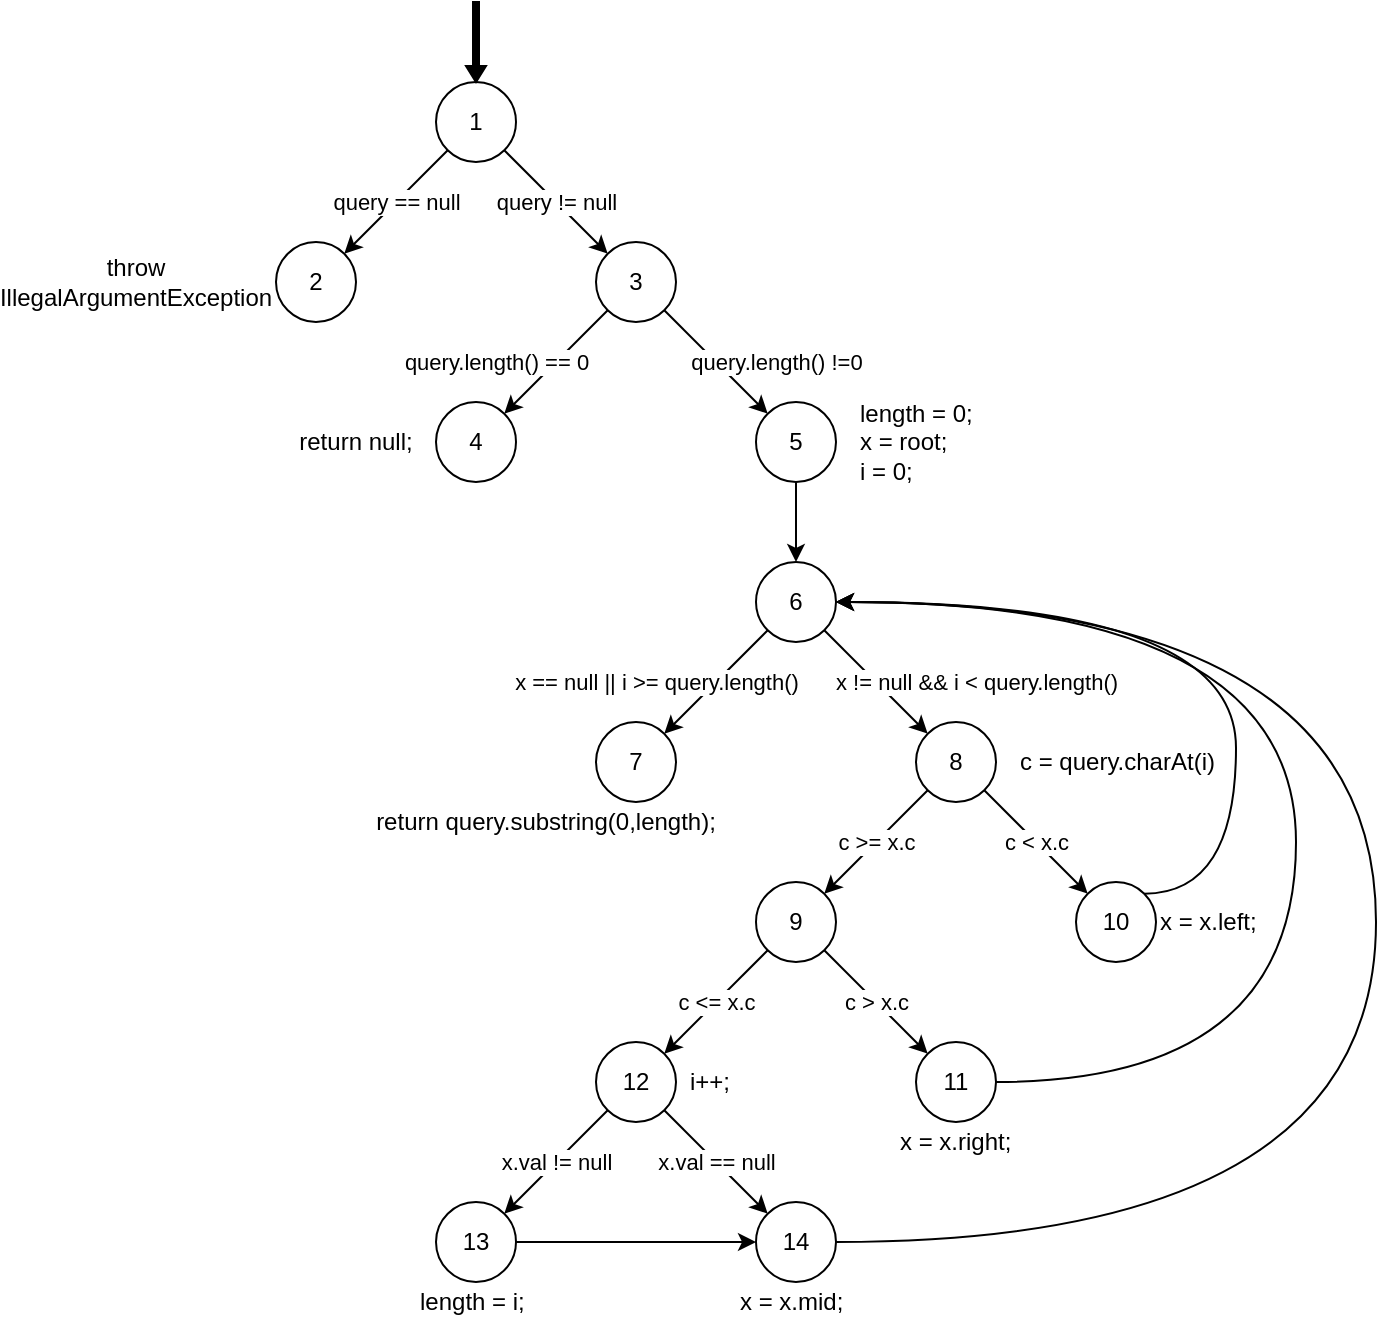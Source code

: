 <mxfile version="12.2.2" type="device" pages="1"><diagram id="HB46mMdSqpIC8kiP1vCG" name="Page-1"><mxGraphModel dx="803" dy="728" grid="1" gridSize="10" guides="1" tooltips="1" connect="1" arrows="1" fold="1" page="1" pageScale="1" pageWidth="850" pageHeight="1100" math="0" shadow="0"><root><mxCell id="0"/><mxCell id="1" parent="0"/><mxCell id="EAz4oz9kHEWcXi7O_TOV-5" value="query == null" style="rounded=0;orthogonalLoop=1;jettySize=auto;html=1;exitX=0;exitY=1;exitDx=0;exitDy=0;entryX=1;entryY=0;entryDx=0;entryDy=0;" edge="1" parent="1" source="EAz4oz9kHEWcXi7O_TOV-1" target="EAz4oz9kHEWcXi7O_TOV-3"><mxGeometry relative="1" as="geometry"/></mxCell><mxCell id="EAz4oz9kHEWcXi7O_TOV-8" value="query != null" style="edgeStyle=none;rounded=0;orthogonalLoop=1;jettySize=auto;html=1;exitX=1;exitY=1;exitDx=0;exitDy=0;entryX=0;entryY=0;entryDx=0;entryDy=0;" edge="1" parent="1" source="EAz4oz9kHEWcXi7O_TOV-1" target="EAz4oz9kHEWcXi7O_TOV-7"><mxGeometry relative="1" as="geometry"/></mxCell><mxCell id="EAz4oz9kHEWcXi7O_TOV-1" value="1" style="ellipse;whiteSpace=wrap;html=1;aspect=fixed;" vertex="1" parent="1"><mxGeometry x="280" y="200" width="40" height="40" as="geometry"/></mxCell><mxCell id="EAz4oz9kHEWcXi7O_TOV-2" value="" style="shape=singleArrow;direction=south;whiteSpace=wrap;html=1;fillColor=#000000;" vertex="1" parent="1"><mxGeometry x="295" y="160" width="10" height="40" as="geometry"/></mxCell><mxCell id="EAz4oz9kHEWcXi7O_TOV-3" value="2" style="ellipse;whiteSpace=wrap;html=1;aspect=fixed;" vertex="1" parent="1"><mxGeometry x="200" y="280" width="40" height="40" as="geometry"/></mxCell><mxCell id="EAz4oz9kHEWcXi7O_TOV-6" value="throw IllegalArgumentException" style="text;html=1;strokeColor=none;fillColor=none;align=center;verticalAlign=middle;whiteSpace=wrap;rounded=0;" vertex="1" parent="1"><mxGeometry x="110" y="290" width="40" height="20" as="geometry"/></mxCell><mxCell id="EAz4oz9kHEWcXi7O_TOV-12" value="query.length() == 0" style="edgeStyle=none;rounded=0;orthogonalLoop=1;jettySize=auto;html=1;exitX=0;exitY=1;exitDx=0;exitDy=0;entryX=1;entryY=0;entryDx=0;entryDy=0;" edge="1" parent="1" source="EAz4oz9kHEWcXi7O_TOV-7" target="EAz4oz9kHEWcXi7O_TOV-9"><mxGeometry x="0.58" y="-21" relative="1" as="geometry"><mxPoint as="offset"/></mxGeometry></mxCell><mxCell id="EAz4oz9kHEWcXi7O_TOV-13" value="query.length() !=0" style="edgeStyle=none;rounded=0;orthogonalLoop=1;jettySize=auto;html=1;exitX=1;exitY=1;exitDx=0;exitDy=0;entryX=0;entryY=0;entryDx=0;entryDy=0;" edge="1" parent="1" source="EAz4oz9kHEWcXi7O_TOV-7" target="EAz4oz9kHEWcXi7O_TOV-10"><mxGeometry x="0.58" y="21" relative="1" as="geometry"><mxPoint as="offset"/></mxGeometry></mxCell><mxCell id="EAz4oz9kHEWcXi7O_TOV-7" value="3" style="ellipse;whiteSpace=wrap;html=1;aspect=fixed;" vertex="1" parent="1"><mxGeometry x="360" y="280" width="40" height="40" as="geometry"/></mxCell><mxCell id="EAz4oz9kHEWcXi7O_TOV-9" value="4" style="ellipse;whiteSpace=wrap;html=1;aspect=fixed;" vertex="1" parent="1"><mxGeometry x="280" y="360" width="40" height="40" as="geometry"/></mxCell><mxCell id="EAz4oz9kHEWcXi7O_TOV-17" value="x == null || i &amp;gt;= query.length()" style="edgeStyle=none;rounded=0;orthogonalLoop=1;jettySize=auto;html=1;entryX=1;entryY=0;entryDx=0;entryDy=0;exitX=0;exitY=1;exitDx=0;exitDy=0;" edge="1" parent="1" source="EAz4oz9kHEWcXi7O_TOV-27" target="EAz4oz9kHEWcXi7O_TOV-16"><mxGeometry x="0.58" y="-21" relative="1" as="geometry"><mxPoint x="370" y="394" as="sourcePoint"/><mxPoint as="offset"/></mxGeometry></mxCell><mxCell id="EAz4oz9kHEWcXi7O_TOV-19" value="x != null &amp;amp;&amp;amp; i &amp;lt; query.length()" style="edgeStyle=none;rounded=0;orthogonalLoop=1;jettySize=auto;html=1;entryX=0;entryY=0;entryDx=0;entryDy=0;exitX=1;exitY=1;exitDx=0;exitDy=0;" edge="1" parent="1" source="EAz4oz9kHEWcXi7O_TOV-27" target="EAz4oz9kHEWcXi7O_TOV-18"><mxGeometry x="0.967" y="35" relative="1" as="geometry"><mxPoint x="620" y="360" as="sourcePoint"/><mxPoint as="offset"/></mxGeometry></mxCell><mxCell id="EAz4oz9kHEWcXi7O_TOV-28" style="edgeStyle=none;rounded=0;orthogonalLoop=1;jettySize=auto;html=1;exitX=0.5;exitY=1;exitDx=0;exitDy=0;entryX=0.5;entryY=0;entryDx=0;entryDy=0;" edge="1" parent="1" source="EAz4oz9kHEWcXi7O_TOV-10" target="EAz4oz9kHEWcXi7O_TOV-27"><mxGeometry relative="1" as="geometry"/></mxCell><mxCell id="EAz4oz9kHEWcXi7O_TOV-10" value="5" style="ellipse;whiteSpace=wrap;html=1;aspect=fixed;" vertex="1" parent="1"><mxGeometry x="440" y="360" width="40" height="40" as="geometry"/></mxCell><mxCell id="EAz4oz9kHEWcXi7O_TOV-14" value="return null;" style="text;html=1;strokeColor=none;fillColor=none;align=center;verticalAlign=middle;whiteSpace=wrap;rounded=0;" vertex="1" parent="1"><mxGeometry x="210" y="370" width="60" height="20" as="geometry"/></mxCell><mxCell id="EAz4oz9kHEWcXi7O_TOV-15" value="length = 0;&lt;br&gt;x = root;&lt;br&gt;i = 0;" style="text;html=1;strokeColor=none;fillColor=none;align=left;verticalAlign=middle;whiteSpace=wrap;rounded=0;" vertex="1" parent="1"><mxGeometry x="490" y="360" width="60" height="40" as="geometry"/></mxCell><mxCell id="EAz4oz9kHEWcXi7O_TOV-16" value="7" style="ellipse;whiteSpace=wrap;html=1;aspect=fixed;" vertex="1" parent="1"><mxGeometry x="360" y="520" width="40" height="40" as="geometry"/></mxCell><mxCell id="EAz4oz9kHEWcXi7O_TOV-25" value="c &amp;gt;= x.c" style="edgeStyle=none;rounded=0;orthogonalLoop=1;jettySize=auto;html=1;exitX=0;exitY=1;exitDx=0;exitDy=0;entryX=1;entryY=0;entryDx=0;entryDy=0;" edge="1" parent="1" source="EAz4oz9kHEWcXi7O_TOV-18" target="EAz4oz9kHEWcXi7O_TOV-23"><mxGeometry relative="1" as="geometry"/></mxCell><mxCell id="EAz4oz9kHEWcXi7O_TOV-29" value="c &amp;lt; x.c" style="edgeStyle=none;rounded=0;orthogonalLoop=1;jettySize=auto;html=1;exitX=1;exitY=1;exitDx=0;exitDy=0;entryX=0;entryY=0;entryDx=0;entryDy=0;" edge="1" parent="1" source="EAz4oz9kHEWcXi7O_TOV-18"><mxGeometry relative="1" as="geometry"><mxPoint x="605.858" y="605.858" as="targetPoint"/></mxGeometry></mxCell><mxCell id="EAz4oz9kHEWcXi7O_TOV-18" value="8" style="ellipse;whiteSpace=wrap;html=1;aspect=fixed;" vertex="1" parent="1"><mxGeometry x="520" y="520" width="40" height="40" as="geometry"/></mxCell><mxCell id="EAz4oz9kHEWcXi7O_TOV-20" value="return query.substring(0,length);" style="text;html=1;strokeColor=none;fillColor=none;align=center;verticalAlign=middle;whiteSpace=wrap;rounded=0;" vertex="1" parent="1"><mxGeometry x="245" y="560" width="180" height="20" as="geometry"/></mxCell><mxCell id="EAz4oz9kHEWcXi7O_TOV-34" value="c &amp;gt; x.c" style="edgeStyle=none;rounded=0;orthogonalLoop=1;jettySize=auto;html=1;exitX=1;exitY=1;exitDx=0;exitDy=0;entryX=0;entryY=0;entryDx=0;entryDy=0;" edge="1" parent="1" source="EAz4oz9kHEWcXi7O_TOV-23" target="EAz4oz9kHEWcXi7O_TOV-33"><mxGeometry relative="1" as="geometry"><mxPoint x="605.858" y="634.142" as="sourcePoint"/></mxGeometry></mxCell><mxCell id="EAz4oz9kHEWcXi7O_TOV-37" value="c &amp;lt;= x.c" style="edgeStyle=none;rounded=0;orthogonalLoop=1;jettySize=auto;html=1;exitX=0;exitY=1;exitDx=0;exitDy=0;entryX=1;entryY=0;entryDx=0;entryDy=0;" edge="1" parent="1" source="EAz4oz9kHEWcXi7O_TOV-23" target="EAz4oz9kHEWcXi7O_TOV-32"><mxGeometry relative="1" as="geometry"><mxPoint x="634.142" y="634.142" as="sourcePoint"/></mxGeometry></mxCell><mxCell id="EAz4oz9kHEWcXi7O_TOV-23" value="9" style="ellipse;whiteSpace=wrap;html=1;aspect=fixed;" vertex="1" parent="1"><mxGeometry x="440" y="600" width="40" height="40" as="geometry"/></mxCell><mxCell id="EAz4oz9kHEWcXi7O_TOV-24" value="c = query.charAt(i)" style="text;html=1;strokeColor=none;fillColor=none;align=left;verticalAlign=middle;whiteSpace=wrap;rounded=0;" vertex="1" parent="1"><mxGeometry x="570" y="520" width="100" height="40" as="geometry"/></mxCell><mxCell id="EAz4oz9kHEWcXi7O_TOV-27" value="6" style="ellipse;whiteSpace=wrap;html=1;aspect=fixed;" vertex="1" parent="1"><mxGeometry x="440" y="440" width="40" height="40" as="geometry"/></mxCell><mxCell id="EAz4oz9kHEWcXi7O_TOV-31" value="x = x.left;" style="text;html=1;strokeColor=none;fillColor=none;align=left;verticalAlign=middle;whiteSpace=wrap;rounded=0;" vertex="1" parent="1"><mxGeometry x="640" y="600" width="60" height="40" as="geometry"/></mxCell><mxCell id="EAz4oz9kHEWcXi7O_TOV-41" value="x.val != null" style="edgeStyle=none;rounded=0;orthogonalLoop=1;jettySize=auto;html=1;exitX=0;exitY=1;exitDx=0;exitDy=0;entryX=1;entryY=0;entryDx=0;entryDy=0;" edge="1" parent="1" source="EAz4oz9kHEWcXi7O_TOV-32" target="EAz4oz9kHEWcXi7O_TOV-40"><mxGeometry relative="1" as="geometry"/></mxCell><mxCell id="EAz4oz9kHEWcXi7O_TOV-42" value="x.val == null" style="edgeStyle=none;rounded=0;orthogonalLoop=1;jettySize=auto;html=1;exitX=1;exitY=1;exitDx=0;exitDy=0;entryX=0;entryY=0;entryDx=0;entryDy=0;" edge="1" parent="1" source="EAz4oz9kHEWcXi7O_TOV-32" target="EAz4oz9kHEWcXi7O_TOV-39"><mxGeometry relative="1" as="geometry"/></mxCell><mxCell id="EAz4oz9kHEWcXi7O_TOV-32" value="12" style="ellipse;whiteSpace=wrap;html=1;aspect=fixed;" vertex="1" parent="1"><mxGeometry x="360" y="680" width="40" height="40" as="geometry"/></mxCell><mxCell id="EAz4oz9kHEWcXi7O_TOV-50" style="edgeStyle=orthogonalEdgeStyle;curved=1;rounded=0;orthogonalLoop=1;jettySize=auto;html=1;exitX=1;exitY=0.5;exitDx=0;exitDy=0;entryX=1;entryY=0.5;entryDx=0;entryDy=0;" edge="1" parent="1" source="EAz4oz9kHEWcXi7O_TOV-33" target="EAz4oz9kHEWcXi7O_TOV-27"><mxGeometry relative="1" as="geometry"><Array as="points"><mxPoint x="710" y="700"/><mxPoint x="710" y="460"/></Array></mxGeometry></mxCell><mxCell id="EAz4oz9kHEWcXi7O_TOV-33" value="11" style="ellipse;whiteSpace=wrap;html=1;aspect=fixed;" vertex="1" parent="1"><mxGeometry x="520" y="680" width="40" height="40" as="geometry"/></mxCell><mxCell id="EAz4oz9kHEWcXi7O_TOV-36" value="x = x.right;" style="text;html=1;strokeColor=none;fillColor=none;align=left;verticalAlign=middle;whiteSpace=wrap;rounded=0;" vertex="1" parent="1"><mxGeometry x="510" y="710" width="60" height="40" as="geometry"/></mxCell><mxCell id="EAz4oz9kHEWcXi7O_TOV-38" value="i++;" style="text;html=1;strokeColor=none;fillColor=none;align=left;verticalAlign=middle;whiteSpace=wrap;rounded=0;" vertex="1" parent="1"><mxGeometry x="405" y="692.5" width="40" height="15" as="geometry"/></mxCell><mxCell id="EAz4oz9kHEWcXi7O_TOV-51" style="edgeStyle=orthogonalEdgeStyle;curved=1;rounded=0;orthogonalLoop=1;jettySize=auto;html=1;exitX=1;exitY=0.5;exitDx=0;exitDy=0;entryX=1;entryY=0.5;entryDx=0;entryDy=0;" edge="1" parent="1" source="EAz4oz9kHEWcXi7O_TOV-39" target="EAz4oz9kHEWcXi7O_TOV-27"><mxGeometry relative="1" as="geometry"><Array as="points"><mxPoint x="750" y="780"/><mxPoint x="750" y="460"/></Array></mxGeometry></mxCell><mxCell id="EAz4oz9kHEWcXi7O_TOV-39" value="14" style="ellipse;whiteSpace=wrap;html=1;aspect=fixed;" vertex="1" parent="1"><mxGeometry x="440" y="760" width="40" height="40" as="geometry"/></mxCell><mxCell id="EAz4oz9kHEWcXi7O_TOV-47" style="edgeStyle=none;rounded=0;orthogonalLoop=1;jettySize=auto;html=1;exitX=1;exitY=0.5;exitDx=0;exitDy=0;entryX=0;entryY=0.5;entryDx=0;entryDy=0;" edge="1" parent="1" source="EAz4oz9kHEWcXi7O_TOV-40" target="EAz4oz9kHEWcXi7O_TOV-39"><mxGeometry relative="1" as="geometry"/></mxCell><mxCell id="EAz4oz9kHEWcXi7O_TOV-40" value="13" style="ellipse;whiteSpace=wrap;html=1;aspect=fixed;" vertex="1" parent="1"><mxGeometry x="280" y="760" width="40" height="40" as="geometry"/></mxCell><mxCell id="EAz4oz9kHEWcXi7O_TOV-43" value="length = i;" style="text;html=1;strokeColor=none;fillColor=none;align=left;verticalAlign=middle;whiteSpace=wrap;rounded=0;" vertex="1" parent="1"><mxGeometry x="270" y="790" width="60" height="40" as="geometry"/></mxCell><mxCell id="EAz4oz9kHEWcXi7O_TOV-49" style="edgeStyle=orthogonalEdgeStyle;curved=1;rounded=0;orthogonalLoop=1;jettySize=auto;html=1;exitX=1;exitY=0;exitDx=0;exitDy=0;entryX=1;entryY=0.5;entryDx=0;entryDy=0;" edge="1" parent="1" source="EAz4oz9kHEWcXi7O_TOV-44" target="EAz4oz9kHEWcXi7O_TOV-27"><mxGeometry relative="1" as="geometry"><Array as="points"><mxPoint x="680" y="606"/><mxPoint x="680" y="460"/></Array></mxGeometry></mxCell><mxCell id="EAz4oz9kHEWcXi7O_TOV-44" value="10" style="ellipse;whiteSpace=wrap;html=1;aspect=fixed;" vertex="1" parent="1"><mxGeometry x="600" y="600" width="40" height="40" as="geometry"/></mxCell><mxCell id="EAz4oz9kHEWcXi7O_TOV-46" value="x = x.mid;" style="text;html=1;strokeColor=none;fillColor=none;align=left;verticalAlign=middle;whiteSpace=wrap;rounded=0;" vertex="1" parent="1"><mxGeometry x="430" y="790" width="60" height="40" as="geometry"/></mxCell></root></mxGraphModel></diagram></mxfile>